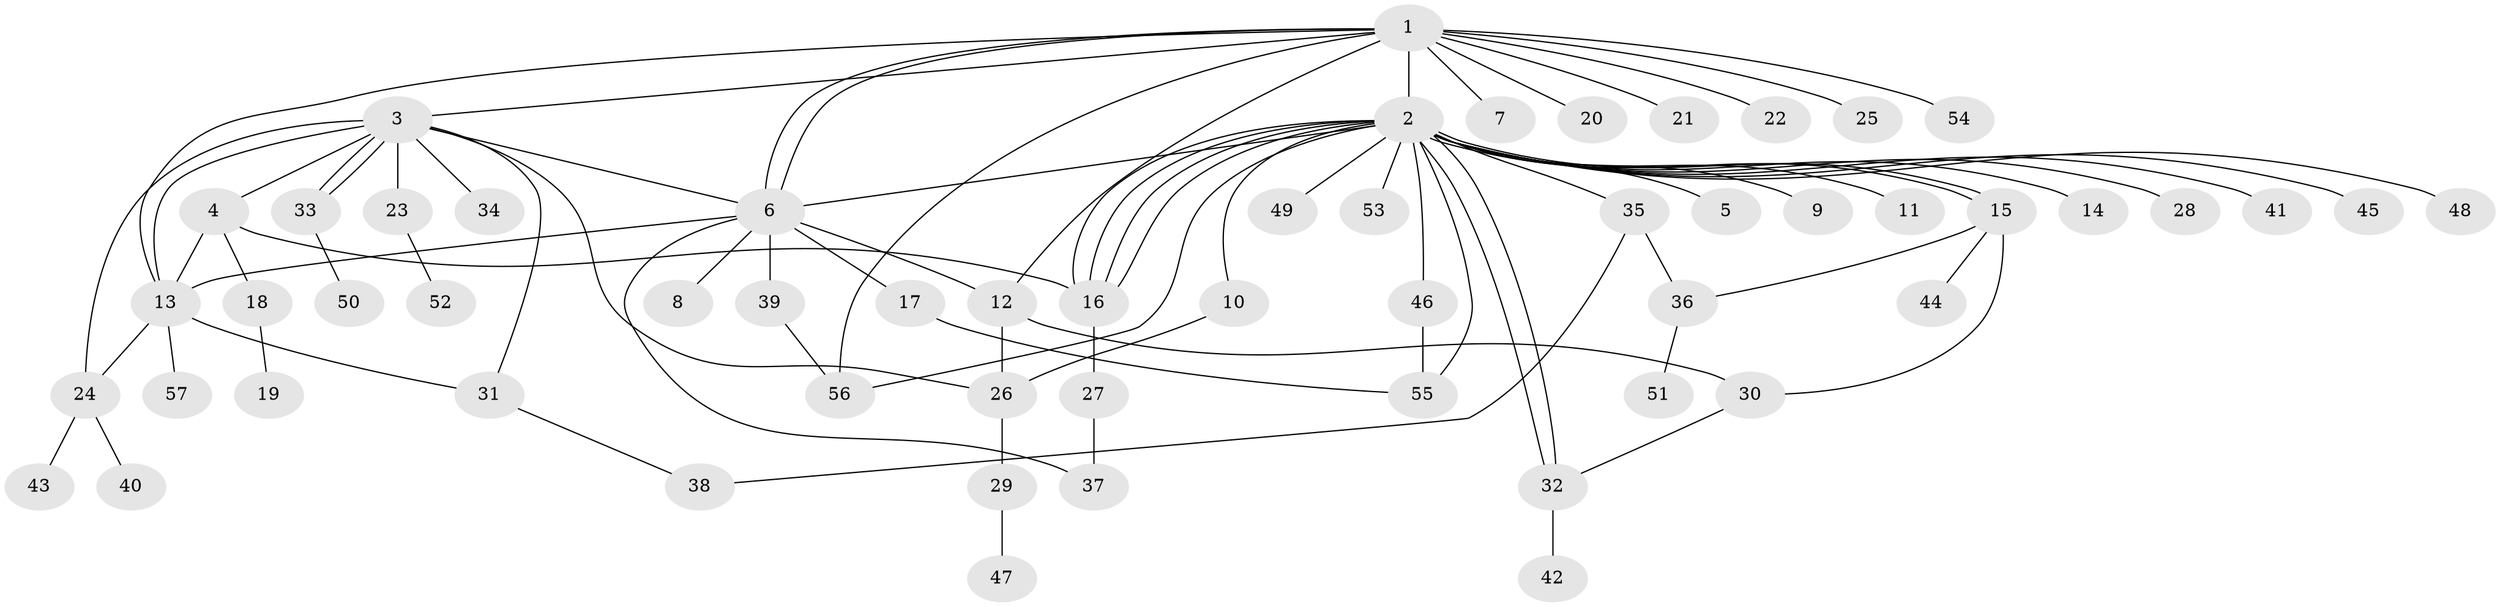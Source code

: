 // Generated by graph-tools (version 1.1) at 2025/26/03/09/25 03:26:02]
// undirected, 57 vertices, 83 edges
graph export_dot {
graph [start="1"]
  node [color=gray90,style=filled];
  1;
  2;
  3;
  4;
  5;
  6;
  7;
  8;
  9;
  10;
  11;
  12;
  13;
  14;
  15;
  16;
  17;
  18;
  19;
  20;
  21;
  22;
  23;
  24;
  25;
  26;
  27;
  28;
  29;
  30;
  31;
  32;
  33;
  34;
  35;
  36;
  37;
  38;
  39;
  40;
  41;
  42;
  43;
  44;
  45;
  46;
  47;
  48;
  49;
  50;
  51;
  52;
  53;
  54;
  55;
  56;
  57;
  1 -- 2;
  1 -- 3;
  1 -- 6;
  1 -- 6;
  1 -- 7;
  1 -- 12;
  1 -- 13;
  1 -- 20;
  1 -- 21;
  1 -- 22;
  1 -- 25;
  1 -- 54;
  1 -- 56;
  2 -- 5;
  2 -- 6;
  2 -- 9;
  2 -- 10;
  2 -- 11;
  2 -- 14;
  2 -- 15;
  2 -- 15;
  2 -- 16;
  2 -- 16;
  2 -- 16;
  2 -- 16;
  2 -- 28;
  2 -- 32;
  2 -- 32;
  2 -- 35;
  2 -- 41;
  2 -- 45;
  2 -- 46;
  2 -- 48;
  2 -- 49;
  2 -- 53;
  2 -- 55;
  2 -- 56;
  3 -- 4;
  3 -- 6;
  3 -- 13;
  3 -- 23;
  3 -- 24;
  3 -- 26;
  3 -- 31;
  3 -- 33;
  3 -- 33;
  3 -- 34;
  4 -- 13;
  4 -- 16;
  4 -- 18;
  6 -- 8;
  6 -- 12;
  6 -- 13;
  6 -- 17;
  6 -- 37;
  6 -- 39;
  10 -- 26;
  12 -- 26;
  12 -- 30;
  13 -- 24;
  13 -- 31;
  13 -- 57;
  15 -- 30;
  15 -- 36;
  15 -- 44;
  16 -- 27;
  17 -- 55;
  18 -- 19;
  23 -- 52;
  24 -- 40;
  24 -- 43;
  26 -- 29;
  27 -- 37;
  29 -- 47;
  30 -- 32;
  31 -- 38;
  32 -- 42;
  33 -- 50;
  35 -- 36;
  35 -- 38;
  36 -- 51;
  39 -- 56;
  46 -- 55;
}

